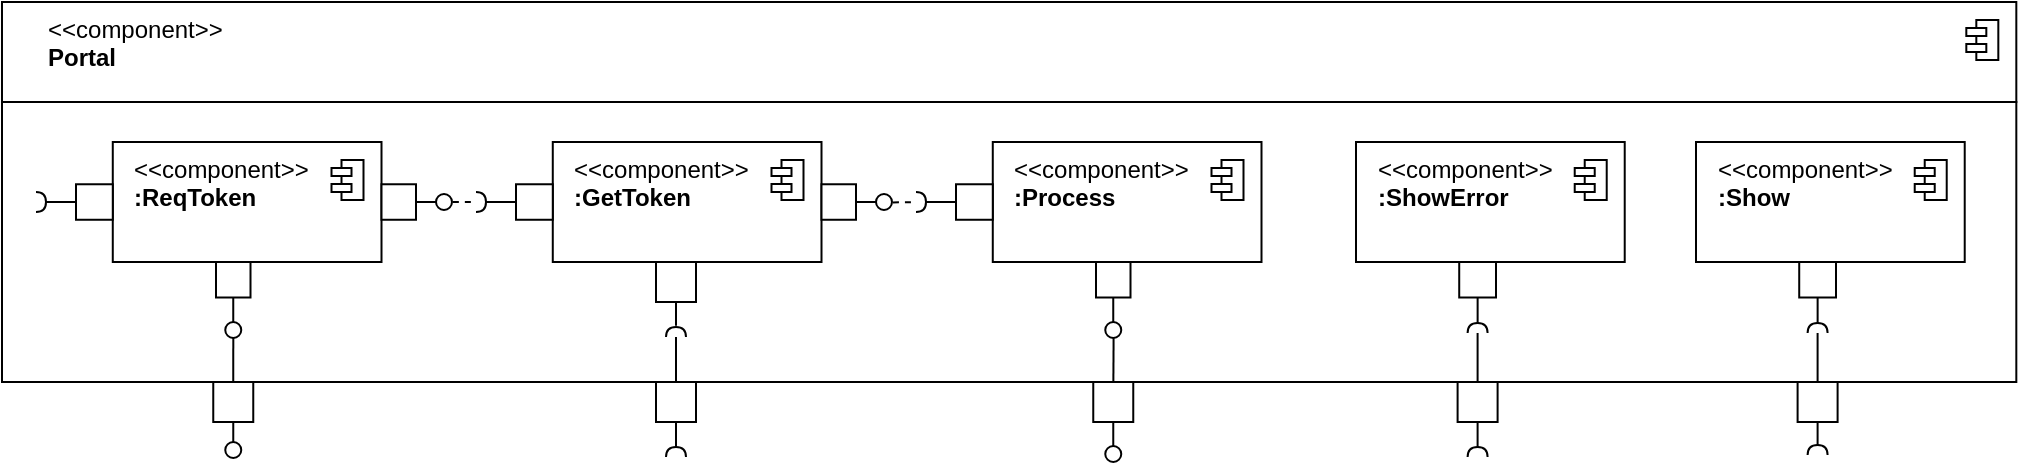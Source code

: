<mxfile version="21.0.8" type="github">
  <diagram name="第 1 页" id="Jgc5Q6hr3YFyk42l-3hk">
    <mxGraphModel dx="290" dy="179" grid="1" gridSize="10" guides="1" tooltips="1" connect="1" arrows="1" fold="1" page="1" pageScale="1" pageWidth="827" pageHeight="1169" math="0" shadow="0">
      <root>
        <mxCell id="0" />
        <mxCell id="1" parent="0" />
        <mxCell id="1eZ7Ucmmsv_nOP4tIIti-39" style="edgeStyle=orthogonalEdgeStyle;rounded=0;orthogonalLoop=1;jettySize=auto;html=1;labelBackgroundColor=none;endArrow=none;endFill=0;" edge="1" parent="1">
          <mxGeometry relative="1" as="geometry">
            <mxPoint x="1230.001" y="412" as="targetPoint" />
            <Array as="points">
              <mxPoint x="1160" y="393" />
              <mxPoint x="1160" y="412" />
            </Array>
            <mxPoint x="845.774" y="393" as="sourcePoint" />
          </mxGeometry>
        </mxCell>
        <mxCell id="1eZ7Ucmmsv_nOP4tIIti-2" value="" style="rounded=0;whiteSpace=wrap;html=1;" vertex="1" parent="1">
          <mxGeometry x="233" y="290" width="1007.16" height="140" as="geometry" />
        </mxCell>
        <mxCell id="1eZ7Ucmmsv_nOP4tIIti-10" value="&lt;div&gt;&amp;lt;&amp;lt;component&amp;gt;&amp;gt;&lt;/div&gt;&lt;div&gt;&lt;b&gt;Portal&lt;/b&gt;&lt;/div&gt;" style="html=1;align=left;spacingLeft=21;verticalAlign=top;" vertex="1" parent="1">
          <mxGeometry x="232.997" y="240" width="1007.163" height="50" as="geometry" />
        </mxCell>
        <mxCell id="1eZ7Ucmmsv_nOP4tIIti-11" value="" style="shape=module;jettyWidth=10;jettyHeight=4;" vertex="1" parent="1eZ7Ucmmsv_nOP4tIIti-10">
          <mxGeometry x="1" width="16" height="20" relative="1" as="geometry">
            <mxPoint x="-25" y="9" as="offset" />
          </mxGeometry>
        </mxCell>
        <mxCell id="1eZ7Ucmmsv_nOP4tIIti-62" value="" style="group" vertex="1" connectable="0" parent="1">
          <mxGeometry x="250" y="310" width="208" height="98" as="geometry" />
        </mxCell>
        <mxCell id="1eZ7Ucmmsv_nOP4tIIti-13" value="&lt;div&gt;&amp;lt;&amp;lt;component&amp;gt;&amp;gt;&lt;/div&gt;&lt;div&gt;&lt;b&gt;:ReqToken&lt;/b&gt;&lt;/div&gt;" style="html=1;align=left;spacingLeft=9;verticalAlign=top;container=0;" vertex="1" parent="1eZ7Ucmmsv_nOP4tIIti-62">
          <mxGeometry x="38.389" width="134.361" height="60" as="geometry" />
        </mxCell>
        <mxCell id="1eZ7Ucmmsv_nOP4tIIti-46" value="" style="html=1;rounded=0;container=0;" vertex="1" parent="1eZ7Ucmmsv_nOP4tIIti-62">
          <mxGeometry x="172.75" y="21.13" width="17.25" height="17.75" as="geometry" />
        </mxCell>
        <mxCell id="1eZ7Ucmmsv_nOP4tIIti-47" value="" style="endArrow=none;html=1;rounded=0;align=center;verticalAlign=top;endFill=0;labelBackgroundColor=none;endSize=2;" edge="1" source="1eZ7Ucmmsv_nOP4tIIti-46" target="1eZ7Ucmmsv_nOP4tIIti-48" parent="1eZ7Ucmmsv_nOP4tIIti-62">
          <mxGeometry relative="1" as="geometry" />
        </mxCell>
        <mxCell id="1eZ7Ucmmsv_nOP4tIIti-48" value="" style="ellipse;html=1;fontSize=11;align=center;fillColor=none;points=[];aspect=fixed;resizable=0;verticalAlign=bottom;labelPosition=center;verticalLabelPosition=top;flipH=1;container=0;" vertex="1" parent="1eZ7Ucmmsv_nOP4tIIti-62">
          <mxGeometry x="200" y="26" width="8" height="8" as="geometry" />
        </mxCell>
        <mxCell id="1eZ7Ucmmsv_nOP4tIIti-55" value="" style="html=1;rounded=0;container=0;" vertex="1" parent="1eZ7Ucmmsv_nOP4tIIti-62">
          <mxGeometry x="20" y="21.13" width="18.39" height="17.75" as="geometry" />
        </mxCell>
        <mxCell id="1eZ7Ucmmsv_nOP4tIIti-56" value="" style="endArrow=none;html=1;rounded=0;align=center;verticalAlign=top;endFill=0;labelBackgroundColor=none;endSize=2;" edge="1" source="1eZ7Ucmmsv_nOP4tIIti-55" target="1eZ7Ucmmsv_nOP4tIIti-57" parent="1eZ7Ucmmsv_nOP4tIIti-62">
          <mxGeometry relative="1" as="geometry" />
        </mxCell>
        <mxCell id="1eZ7Ucmmsv_nOP4tIIti-57" value="" style="shape=requiredInterface;html=1;fontSize=11;align=center;fillColor=none;points=[];aspect=fixed;resizable=0;verticalAlign=bottom;labelPosition=center;verticalLabelPosition=top;flipH=1;rotation=-180;container=0;" vertex="1" parent="1eZ7Ucmmsv_nOP4tIIti-62">
          <mxGeometry y="25" width="5" height="10" as="geometry" />
        </mxCell>
        <mxCell id="1eZ7Ucmmsv_nOP4tIIti-14" value="" style="shape=module;jettyWidth=10;jettyHeight=4;container=0;" vertex="1" parent="1eZ7Ucmmsv_nOP4tIIti-62">
          <mxGeometry x="147.75" y="9" width="16" height="20" as="geometry">
            <mxPoint x="-25" y="9" as="offset" />
          </mxGeometry>
        </mxCell>
        <mxCell id="1eZ7Ucmmsv_nOP4tIIti-59" value="" style="html=1;rounded=0;container=0;" vertex="1" parent="1eZ7Ucmmsv_nOP4tIIti-62">
          <mxGeometry x="90" y="60" width="17.25" height="17.75" as="geometry" />
        </mxCell>
        <mxCell id="1eZ7Ucmmsv_nOP4tIIti-60" value="" style="endArrow=none;html=1;rounded=0;align=center;verticalAlign=top;endFill=0;labelBackgroundColor=none;endSize=2;" edge="1" parent="1eZ7Ucmmsv_nOP4tIIti-62" source="1eZ7Ucmmsv_nOP4tIIti-59" target="1eZ7Ucmmsv_nOP4tIIti-61">
          <mxGeometry relative="1" as="geometry" />
        </mxCell>
        <mxCell id="1eZ7Ucmmsv_nOP4tIIti-61" value="" style="ellipse;html=1;fontSize=11;align=center;fillColor=none;points=[];aspect=fixed;resizable=0;verticalAlign=bottom;labelPosition=center;verticalLabelPosition=top;flipH=1;container=0;" vertex="1" parent="1eZ7Ucmmsv_nOP4tIIti-62">
          <mxGeometry x="94.63" y="90" width="8" height="8" as="geometry" />
        </mxCell>
        <mxCell id="1eZ7Ucmmsv_nOP4tIIti-75" style="rounded=0;orthogonalLoop=1;jettySize=auto;html=1;labelBackgroundColor=none;endArrow=none;endFill=0;fontSize=9;dashed=1;exitX=-0.054;exitY=0.499;exitDx=0;exitDy=0;exitPerimeter=0;" edge="1" parent="1" source="1eZ7Ucmmsv_nOP4tIIti-48" target="1eZ7Ucmmsv_nOP4tIIti-70">
          <mxGeometry relative="1" as="geometry">
            <mxPoint x="458" y="341" as="sourcePoint" />
            <mxPoint x="590" y="465" as="targetPoint" />
          </mxGeometry>
        </mxCell>
        <mxCell id="1eZ7Ucmmsv_nOP4tIIti-88" style="rounded=0;orthogonalLoop=1;jettySize=auto;html=1;labelBackgroundColor=none;endArrow=none;endFill=0;fontSize=9;dashed=1;exitX=-0.059;exitY=0.524;exitDx=0;exitDy=0;exitPerimeter=0;" edge="1" parent="1" source="1eZ7Ucmmsv_nOP4tIIti-67" target="1eZ7Ucmmsv_nOP4tIIti-83">
          <mxGeometry relative="1" as="geometry">
            <mxPoint x="468" y="350" as="sourcePoint" />
            <mxPoint x="480" y="350" as="targetPoint" />
          </mxGeometry>
        </mxCell>
        <mxCell id="1eZ7Ucmmsv_nOP4tIIti-89" value="" style="group" vertex="1" connectable="0" parent="1">
          <mxGeometry x="690" y="310" width="172.75" height="98" as="geometry" />
        </mxCell>
        <mxCell id="1eZ7Ucmmsv_nOP4tIIti-77" value="&lt;div&gt;&amp;lt;&amp;lt;component&amp;gt;&amp;gt;&lt;/div&gt;&lt;div&gt;&lt;b&gt;:Process&lt;/b&gt;&lt;/div&gt;" style="html=1;align=left;spacingLeft=9;verticalAlign=top;container=0;" vertex="1" parent="1eZ7Ucmmsv_nOP4tIIti-89">
          <mxGeometry x="38.389" width="134.361" height="60" as="geometry" />
        </mxCell>
        <mxCell id="1eZ7Ucmmsv_nOP4tIIti-81" value="" style="html=1;rounded=0;container=0;" vertex="1" parent="1eZ7Ucmmsv_nOP4tIIti-89">
          <mxGeometry x="20" y="21.13" width="18.39" height="17.75" as="geometry" />
        </mxCell>
        <mxCell id="1eZ7Ucmmsv_nOP4tIIti-82" value="" style="endArrow=none;html=1;rounded=0;align=center;verticalAlign=top;endFill=0;labelBackgroundColor=none;endSize=2;exitX=0;exitY=0.5;exitDx=0;exitDy=0;" edge="1" parent="1eZ7Ucmmsv_nOP4tIIti-89" source="1eZ7Ucmmsv_nOP4tIIti-81" target="1eZ7Ucmmsv_nOP4tIIti-83">
          <mxGeometry relative="1" as="geometry" />
        </mxCell>
        <mxCell id="1eZ7Ucmmsv_nOP4tIIti-83" value="" style="shape=requiredInterface;html=1;fontSize=11;align=center;fillColor=none;points=[];aspect=fixed;resizable=0;verticalAlign=bottom;labelPosition=center;verticalLabelPosition=top;flipH=1;rotation=-180;container=0;" vertex="1" parent="1eZ7Ucmmsv_nOP4tIIti-89">
          <mxGeometry y="25" width="5" height="10" as="geometry" />
        </mxCell>
        <mxCell id="1eZ7Ucmmsv_nOP4tIIti-84" value="" style="shape=module;jettyWidth=10;jettyHeight=4;container=0;" vertex="1" parent="1eZ7Ucmmsv_nOP4tIIti-89">
          <mxGeometry x="147.75" y="9" width="16" height="20" as="geometry">
            <mxPoint x="-25" y="9" as="offset" />
          </mxGeometry>
        </mxCell>
        <mxCell id="1eZ7Ucmmsv_nOP4tIIti-85" value="" style="html=1;rounded=0;container=0;" vertex="1" parent="1eZ7Ucmmsv_nOP4tIIti-89">
          <mxGeometry x="90" y="60" width="17.25" height="17.75" as="geometry" />
        </mxCell>
        <mxCell id="1eZ7Ucmmsv_nOP4tIIti-86" value="" style="endArrow=none;html=1;rounded=0;align=center;verticalAlign=top;endFill=0;labelBackgroundColor=none;endSize=2;" edge="1" parent="1eZ7Ucmmsv_nOP4tIIti-89" source="1eZ7Ucmmsv_nOP4tIIti-85" target="1eZ7Ucmmsv_nOP4tIIti-87">
          <mxGeometry relative="1" as="geometry" />
        </mxCell>
        <mxCell id="1eZ7Ucmmsv_nOP4tIIti-87" value="" style="ellipse;html=1;fontSize=11;align=center;fillColor=none;points=[];aspect=fixed;resizable=0;verticalAlign=bottom;labelPosition=center;verticalLabelPosition=top;flipH=1;container=0;" vertex="1" parent="1eZ7Ucmmsv_nOP4tIIti-89">
          <mxGeometry x="94.63" y="90" width="8" height="8" as="geometry" />
        </mxCell>
        <mxCell id="1eZ7Ucmmsv_nOP4tIIti-115" value="" style="group" vertex="1" connectable="0" parent="1">
          <mxGeometry x="470" y="310" width="208" height="105.5" as="geometry" />
        </mxCell>
        <mxCell id="1eZ7Ucmmsv_nOP4tIIti-64" value="&lt;div&gt;&amp;lt;&amp;lt;component&amp;gt;&amp;gt;&lt;/div&gt;&lt;div&gt;&lt;b&gt;:GetToken&lt;/b&gt;&lt;/div&gt;" style="html=1;align=left;spacingLeft=9;verticalAlign=top;container=0;" vertex="1" parent="1eZ7Ucmmsv_nOP4tIIti-115">
          <mxGeometry x="38.389" width="134.361" height="60" as="geometry" />
        </mxCell>
        <mxCell id="1eZ7Ucmmsv_nOP4tIIti-65" value="" style="html=1;rounded=0;container=0;" vertex="1" parent="1eZ7Ucmmsv_nOP4tIIti-115">
          <mxGeometry x="172.75" y="21.13" width="17.25" height="17.75" as="geometry" />
        </mxCell>
        <mxCell id="1eZ7Ucmmsv_nOP4tIIti-66" value="" style="endArrow=none;html=1;rounded=0;align=center;verticalAlign=top;endFill=0;labelBackgroundColor=none;endSize=2;" edge="1" parent="1eZ7Ucmmsv_nOP4tIIti-115" source="1eZ7Ucmmsv_nOP4tIIti-65" target="1eZ7Ucmmsv_nOP4tIIti-67">
          <mxGeometry relative="1" as="geometry" />
        </mxCell>
        <mxCell id="1eZ7Ucmmsv_nOP4tIIti-67" value="" style="ellipse;html=1;fontSize=11;align=center;fillColor=none;points=[];aspect=fixed;resizable=0;verticalAlign=bottom;labelPosition=center;verticalLabelPosition=top;flipH=1;container=0;" vertex="1" parent="1eZ7Ucmmsv_nOP4tIIti-115">
          <mxGeometry x="200" y="26" width="8" height="8" as="geometry" />
        </mxCell>
        <mxCell id="1eZ7Ucmmsv_nOP4tIIti-68" value="" style="html=1;rounded=0;container=0;" vertex="1" parent="1eZ7Ucmmsv_nOP4tIIti-115">
          <mxGeometry x="20" y="21.13" width="18.39" height="17.75" as="geometry" />
        </mxCell>
        <mxCell id="1eZ7Ucmmsv_nOP4tIIti-69" value="" style="endArrow=none;html=1;rounded=0;align=center;verticalAlign=top;endFill=0;labelBackgroundColor=none;endSize=2;" edge="1" parent="1eZ7Ucmmsv_nOP4tIIti-115" source="1eZ7Ucmmsv_nOP4tIIti-68" target="1eZ7Ucmmsv_nOP4tIIti-70">
          <mxGeometry relative="1" as="geometry" />
        </mxCell>
        <mxCell id="1eZ7Ucmmsv_nOP4tIIti-70" value="" style="shape=requiredInterface;html=1;fontSize=11;align=center;fillColor=none;points=[];aspect=fixed;resizable=0;verticalAlign=bottom;labelPosition=center;verticalLabelPosition=top;flipH=1;rotation=-180;container=0;" vertex="1" parent="1eZ7Ucmmsv_nOP4tIIti-115">
          <mxGeometry y="25" width="5" height="10" as="geometry" />
        </mxCell>
        <mxCell id="1eZ7Ucmmsv_nOP4tIIti-71" value="" style="shape=module;jettyWidth=10;jettyHeight=4;container=0;" vertex="1" parent="1eZ7Ucmmsv_nOP4tIIti-115">
          <mxGeometry x="147.75" y="9" width="16" height="20" as="geometry">
            <mxPoint x="-25" y="9" as="offset" />
          </mxGeometry>
        </mxCell>
        <mxCell id="1eZ7Ucmmsv_nOP4tIIti-90" value="" style="html=1;rounded=0;" vertex="1" parent="1eZ7Ucmmsv_nOP4tIIti-115">
          <mxGeometry x="90" y="60" width="20" height="20" as="geometry" />
        </mxCell>
        <mxCell id="1eZ7Ucmmsv_nOP4tIIti-91" value="" style="endArrow=none;html=1;rounded=0;align=center;verticalAlign=top;endFill=0;labelBackgroundColor=none;endSize=2;entryX=1.134;entryY=0.5;entryDx=0;entryDy=0;entryPerimeter=0;" edge="1" source="1eZ7Ucmmsv_nOP4tIIti-90" target="1eZ7Ucmmsv_nOP4tIIti-92" parent="1eZ7Ucmmsv_nOP4tIIti-115">
          <mxGeometry relative="1" as="geometry">
            <mxPoint x="103" y="110" as="targetPoint" />
          </mxGeometry>
        </mxCell>
        <mxCell id="1eZ7Ucmmsv_nOP4tIIti-92" value="" style="shape=requiredInterface;html=1;fontSize=11;align=center;fillColor=none;points=[];aspect=fixed;resizable=0;verticalAlign=bottom;labelPosition=center;verticalLabelPosition=top;flipH=1;rotation=90;" vertex="1" parent="1eZ7Ucmmsv_nOP4tIIti-115">
          <mxGeometry x="97.5" y="90" width="5" height="10" as="geometry" />
        </mxCell>
        <mxCell id="1eZ7Ucmmsv_nOP4tIIti-150" value="" style="group" vertex="1" connectable="0" parent="1">
          <mxGeometry x="909.999" y="310" width="134.361" height="95.5" as="geometry" />
        </mxCell>
        <mxCell id="1eZ7Ucmmsv_nOP4tIIti-139" value="&lt;div&gt;&amp;lt;&amp;lt;component&amp;gt;&amp;gt;&lt;/div&gt;&lt;div&gt;&lt;b&gt;:ShowError&lt;/b&gt;&lt;/div&gt;" style="html=1;align=left;spacingLeft=9;verticalAlign=top;container=0;" vertex="1" parent="1eZ7Ucmmsv_nOP4tIIti-150">
          <mxGeometry width="134.361" height="60" as="geometry" />
        </mxCell>
        <mxCell id="1eZ7Ucmmsv_nOP4tIIti-143" value="" style="html=1;rounded=0;container=0;" vertex="1" parent="1eZ7Ucmmsv_nOP4tIIti-150">
          <mxGeometry x="51.611" y="60" width="18.39" height="17.75" as="geometry" />
        </mxCell>
        <mxCell id="1eZ7Ucmmsv_nOP4tIIti-144" value="" style="endArrow=none;html=1;rounded=0;align=center;verticalAlign=top;endFill=0;labelBackgroundColor=none;endSize=2;" edge="1" parent="1eZ7Ucmmsv_nOP4tIIti-150" source="1eZ7Ucmmsv_nOP4tIIti-143" target="1eZ7Ucmmsv_nOP4tIIti-145">
          <mxGeometry relative="1" as="geometry" />
        </mxCell>
        <mxCell id="1eZ7Ucmmsv_nOP4tIIti-145" value="" style="shape=requiredInterface;html=1;fontSize=11;align=center;fillColor=none;points=[];aspect=fixed;resizable=0;verticalAlign=bottom;labelPosition=center;verticalLabelPosition=top;flipH=1;rotation=90;container=0;" vertex="1" parent="1eZ7Ucmmsv_nOP4tIIti-150">
          <mxGeometry x="58.301" y="88" width="5" height="10" as="geometry" />
        </mxCell>
        <mxCell id="1eZ7Ucmmsv_nOP4tIIti-146" value="" style="shape=module;jettyWidth=10;jettyHeight=4;container=0;" vertex="1" parent="1eZ7Ucmmsv_nOP4tIIti-150">
          <mxGeometry x="109.361" y="9" width="16" height="20" as="geometry">
            <mxPoint x="-25" y="9" as="offset" />
          </mxGeometry>
        </mxCell>
        <mxCell id="1eZ7Ucmmsv_nOP4tIIti-151" value="" style="group" vertex="1" connectable="0" parent="1">
          <mxGeometry x="1079.999" y="310" width="134.361" height="95.5" as="geometry" />
        </mxCell>
        <mxCell id="1eZ7Ucmmsv_nOP4tIIti-152" value="&lt;div&gt;&amp;lt;&amp;lt;component&amp;gt;&amp;gt;&lt;/div&gt;&lt;div&gt;&lt;b&gt;:Show&lt;/b&gt;&lt;/div&gt;" style="html=1;align=left;spacingLeft=9;verticalAlign=top;container=0;" vertex="1" parent="1eZ7Ucmmsv_nOP4tIIti-151">
          <mxGeometry width="134.361" height="60" as="geometry" />
        </mxCell>
        <mxCell id="1eZ7Ucmmsv_nOP4tIIti-153" value="" style="html=1;rounded=0;container=0;" vertex="1" parent="1eZ7Ucmmsv_nOP4tIIti-151">
          <mxGeometry x="51.611" y="60" width="18.39" height="17.75" as="geometry" />
        </mxCell>
        <mxCell id="1eZ7Ucmmsv_nOP4tIIti-154" value="" style="endArrow=none;html=1;rounded=0;align=center;verticalAlign=top;endFill=0;labelBackgroundColor=none;endSize=2;" edge="1" parent="1eZ7Ucmmsv_nOP4tIIti-151" source="1eZ7Ucmmsv_nOP4tIIti-153" target="1eZ7Ucmmsv_nOP4tIIti-155">
          <mxGeometry relative="1" as="geometry" />
        </mxCell>
        <mxCell id="1eZ7Ucmmsv_nOP4tIIti-155" value="" style="shape=requiredInterface;html=1;fontSize=11;align=center;fillColor=none;points=[];aspect=fixed;resizable=0;verticalAlign=bottom;labelPosition=center;verticalLabelPosition=top;flipH=1;rotation=90;container=0;" vertex="1" parent="1eZ7Ucmmsv_nOP4tIIti-151">
          <mxGeometry x="58.301" y="88" width="5" height="10" as="geometry" />
        </mxCell>
        <mxCell id="1eZ7Ucmmsv_nOP4tIIti-156" value="" style="shape=module;jettyWidth=10;jettyHeight=4;container=0;" vertex="1" parent="1eZ7Ucmmsv_nOP4tIIti-151">
          <mxGeometry x="109.361" y="9" width="16" height="20" as="geometry">
            <mxPoint x="-25" y="9" as="offset" />
          </mxGeometry>
        </mxCell>
        <mxCell id="1eZ7Ucmmsv_nOP4tIIti-157" value="" style="html=1;rounded=0;" vertex="1" parent="1">
          <mxGeometry x="338.63" y="430" width="20" height="20" as="geometry" />
        </mxCell>
        <mxCell id="1eZ7Ucmmsv_nOP4tIIti-158" value="" style="endArrow=none;html=1;rounded=0;align=center;verticalAlign=top;endFill=0;labelBackgroundColor=none;endSize=2;" edge="1" source="1eZ7Ucmmsv_nOP4tIIti-157" target="1eZ7Ucmmsv_nOP4tIIti-159" parent="1">
          <mxGeometry relative="1" as="geometry" />
        </mxCell>
        <mxCell id="1eZ7Ucmmsv_nOP4tIIti-159" value="" style="ellipse;html=1;fontSize=11;align=center;fillColor=none;points=[];aspect=fixed;resizable=0;verticalAlign=bottom;labelPosition=center;verticalLabelPosition=top;flipH=1;" vertex="1" parent="1">
          <mxGeometry x="344.63" y="460" width="8" height="8" as="geometry" />
        </mxCell>
        <mxCell id="1eZ7Ucmmsv_nOP4tIIti-160" value="" style="endArrow=none;html=1;rounded=0;align=center;verticalAlign=top;endFill=0;labelBackgroundColor=none;endSize=2;exitX=0.498;exitY=0.971;exitDx=0;exitDy=0;exitPerimeter=0;entryX=0.5;entryY=0;entryDx=0;entryDy=0;" edge="1" parent="1" source="1eZ7Ucmmsv_nOP4tIIti-61" target="1eZ7Ucmmsv_nOP4tIIti-157">
          <mxGeometry relative="1" as="geometry">
            <mxPoint x="360" y="460" as="sourcePoint" />
            <mxPoint x="360" y="470" as="targetPoint" />
          </mxGeometry>
        </mxCell>
        <mxCell id="1eZ7Ucmmsv_nOP4tIIti-161" value="" style="html=1;rounded=0;" vertex="1" parent="1">
          <mxGeometry x="560" y="430" width="20" height="20" as="geometry" />
        </mxCell>
        <mxCell id="1eZ7Ucmmsv_nOP4tIIti-162" value="" style="endArrow=none;html=1;rounded=0;align=center;verticalAlign=top;endFill=0;labelBackgroundColor=none;endSize=2;" edge="1" source="1eZ7Ucmmsv_nOP4tIIti-161" target="1eZ7Ucmmsv_nOP4tIIti-163" parent="1">
          <mxGeometry relative="1" as="geometry" />
        </mxCell>
        <mxCell id="1eZ7Ucmmsv_nOP4tIIti-163" value="" style="shape=requiredInterface;html=1;fontSize=11;align=center;fillColor=none;points=[];aspect=fixed;resizable=0;verticalAlign=bottom;labelPosition=center;verticalLabelPosition=top;flipH=1;rotation=90;" vertex="1" parent="1">
          <mxGeometry x="567.5" y="460" width="5" height="10" as="geometry" />
        </mxCell>
        <mxCell id="1eZ7Ucmmsv_nOP4tIIti-164" value="" style="endArrow=none;html=1;rounded=0;align=center;verticalAlign=top;endFill=0;labelBackgroundColor=none;endSize=2;" edge="1" parent="1" source="1eZ7Ucmmsv_nOP4tIIti-92" target="1eZ7Ucmmsv_nOP4tIIti-161">
          <mxGeometry relative="1" as="geometry">
            <mxPoint x="359" y="418" as="sourcePoint" />
            <mxPoint x="359" y="440" as="targetPoint" />
          </mxGeometry>
        </mxCell>
        <mxCell id="1eZ7Ucmmsv_nOP4tIIti-165" value="" style="html=1;rounded=0;" vertex="1" parent="1">
          <mxGeometry x="778.63" y="430" width="20" height="20" as="geometry" />
        </mxCell>
        <mxCell id="1eZ7Ucmmsv_nOP4tIIti-166" value="" style="endArrow=none;html=1;rounded=0;align=center;verticalAlign=top;endFill=0;labelBackgroundColor=none;endSize=2;" edge="1" source="1eZ7Ucmmsv_nOP4tIIti-165" target="1eZ7Ucmmsv_nOP4tIIti-167" parent="1">
          <mxGeometry relative="1" as="geometry" />
        </mxCell>
        <mxCell id="1eZ7Ucmmsv_nOP4tIIti-167" value="" style="ellipse;html=1;fontSize=11;align=center;fillColor=none;points=[];aspect=fixed;resizable=0;verticalAlign=bottom;labelPosition=center;verticalLabelPosition=top;flipH=1;" vertex="1" parent="1">
          <mxGeometry x="784.63" y="462" width="8" height="8" as="geometry" />
        </mxCell>
        <mxCell id="1eZ7Ucmmsv_nOP4tIIti-168" value="" style="endArrow=none;html=1;rounded=0;align=center;verticalAlign=top;endFill=0;labelBackgroundColor=none;endSize=2;exitX=0.479;exitY=1.009;exitDx=0;exitDy=0;exitPerimeter=0;" edge="1" parent="1" source="1eZ7Ucmmsv_nOP4tIIti-87" target="1eZ7Ucmmsv_nOP4tIIti-165">
          <mxGeometry relative="1" as="geometry">
            <mxPoint x="750" y="446" as="sourcePoint" />
            <mxPoint x="750" y="468" as="targetPoint" />
          </mxGeometry>
        </mxCell>
        <mxCell id="1eZ7Ucmmsv_nOP4tIIti-169" value="" style="html=1;rounded=0;" vertex="1" parent="1">
          <mxGeometry x="960.8" y="430" width="20" height="20" as="geometry" />
        </mxCell>
        <mxCell id="1eZ7Ucmmsv_nOP4tIIti-170" value="" style="endArrow=none;html=1;rounded=0;align=center;verticalAlign=top;endFill=0;labelBackgroundColor=none;endSize=2;" edge="1" parent="1" source="1eZ7Ucmmsv_nOP4tIIti-169" target="1eZ7Ucmmsv_nOP4tIIti-171">
          <mxGeometry relative="1" as="geometry" />
        </mxCell>
        <mxCell id="1eZ7Ucmmsv_nOP4tIIti-171" value="" style="shape=requiredInterface;html=1;fontSize=11;align=center;fillColor=none;points=[];aspect=fixed;resizable=0;verticalAlign=bottom;labelPosition=center;verticalLabelPosition=top;flipH=1;rotation=90;" vertex="1" parent="1">
          <mxGeometry x="968.3" y="460" width="5" height="10" as="geometry" />
        </mxCell>
        <mxCell id="1eZ7Ucmmsv_nOP4tIIti-172" value="" style="endArrow=none;html=1;rounded=0;align=center;verticalAlign=top;endFill=0;labelBackgroundColor=none;endSize=2;entryX=0.5;entryY=0;entryDx=0;entryDy=0;" edge="1" parent="1" source="1eZ7Ucmmsv_nOP4tIIti-145" target="1eZ7Ucmmsv_nOP4tIIti-169">
          <mxGeometry relative="1" as="geometry">
            <mxPoint x="980" y="460" as="sourcePoint" />
            <mxPoint x="980" y="473" as="targetPoint" />
          </mxGeometry>
        </mxCell>
        <mxCell id="1eZ7Ucmmsv_nOP4tIIti-173" value="" style="html=1;rounded=0;" vertex="1" parent="1">
          <mxGeometry x="1130.8" y="430" width="20" height="20" as="geometry" />
        </mxCell>
        <mxCell id="1eZ7Ucmmsv_nOP4tIIti-174" value="" style="endArrow=none;html=1;rounded=0;align=center;verticalAlign=top;endFill=0;labelBackgroundColor=none;endSize=2;" edge="1" parent="1" source="1eZ7Ucmmsv_nOP4tIIti-173" target="1eZ7Ucmmsv_nOP4tIIti-175">
          <mxGeometry relative="1" as="geometry" />
        </mxCell>
        <mxCell id="1eZ7Ucmmsv_nOP4tIIti-175" value="" style="shape=requiredInterface;html=1;fontSize=11;align=center;fillColor=none;points=[];aspect=fixed;resizable=0;verticalAlign=bottom;labelPosition=center;verticalLabelPosition=top;flipH=1;rotation=90;" vertex="1" parent="1">
          <mxGeometry x="1138.3" y="459" width="5" height="10" as="geometry" />
        </mxCell>
        <mxCell id="1eZ7Ucmmsv_nOP4tIIti-176" value="" style="endArrow=none;html=1;rounded=0;align=center;verticalAlign=top;endFill=0;labelBackgroundColor=none;endSize=2;entryX=0.5;entryY=0;entryDx=0;entryDy=0;" edge="1" parent="1" source="1eZ7Ucmmsv_nOP4tIIti-155" target="1eZ7Ucmmsv_nOP4tIIti-173">
          <mxGeometry relative="1" as="geometry">
            <mxPoint x="981" y="416" as="sourcePoint" />
            <mxPoint x="981" y="440" as="targetPoint" />
          </mxGeometry>
        </mxCell>
      </root>
    </mxGraphModel>
  </diagram>
</mxfile>
